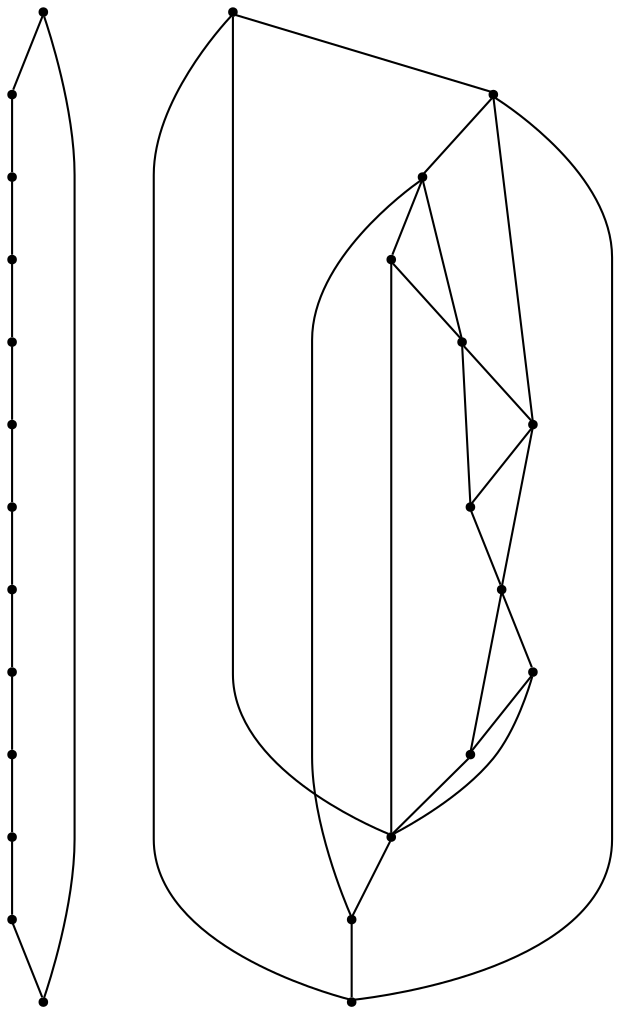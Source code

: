 graph {
  node [shape=point,comment="{\"directed\":false,\"doi\":\"10.1007/978-3-540-31843-9_12\",\"figure\":\"1 (2)\"}"]

  v0 [pos="1305.4928461119187,303.4231039193959"]
  v1 [pos="1356.252289244186,334.423114091922"]
  v2 [pos="1387.258066860465,384.92309374686994"]
  v3 [pos="1156.4651162790697,381.423109005659"]
  v4 [pos="1183.970257994186,332.4230683155548"]
  v5 [pos="1236.9800917514535,306.42310900565894"]
  v6 [pos="1387.5081031976745,440.42312426444806"]
  v7 [pos="1371.0050372456394,490.42312426444806"]
  v8 [pos="1322.495984738372,527.923124264448"]
  v9 [pos="1267.2356967659882,538.6730047372671"]
  v10 [pos="1207.4745957485466,527.923124264448"]
  v11 [pos="1165.9668786337209,491.9231268075796"]
  v12 [pos="1148.9637400072675,438.4230149097931"]
  v13 [pos="941.175070403343,368.9230454273712"]
  v14 [pos="855.4091092841569,286.67308611747535"]
  v15 [pos="909.9192564498546,317.92308611747535"]
  v16 [pos="924.6720044513081,474.9230555998973"]
  v17 [pos="941.6751748728198,424.6730657724233"]
  v18 [pos="878.1633539244186,512.9230352548452"]
  v19 [pos="790.1469862827034,289.4230377979767"]
  v20 [pos="708.6318018713662,365.1731344369741"]
  v21 [pos="736.6370162609011,315.6731776702097"]
  v22 [pos="818.9023255813953,524.6730657724233"]
  v23 [pos="760.1413858103198,512.9230352548452"]
  v24 [pos="718.3836323582849,476.42305814302875"]
  v25 [pos="701.880550508721,423.1731268075796"]

  v0 -- v5 [id="-1",pos="1305.4928461119187,303.4231039193959 1294.7133110589018,298.33101522019797 1282.8106605852581,296.51475074963685 1270.4862645348837,296.51475074963685 1258.367830586953,296.51475074963685 1246.6571612693674,298.2708231738717 1236.9800917514535,306.42310900565894"]
  v1 -- v0 [id="-100",pos="1356.252289244186,334.423114091922 1343.5675957300946,318.56700272574676 1325.8114796327873,307.69084884403185 1305.4928461119187,303.4231039193959"]
  v2 -- v1 [id="-101",pos="1387.258066860465,384.92309374686994 1382.5766441757755,364.8553309097431 1371.9201267212707,347.17906186999016 1356.252289244186,334.423114091922"]
  v2 -- v6 [id="-102",pos="1387.258066860465,384.92309374686994 1391.6671460503608,395.63848048263327 1393.4175327034884,407.3276097615709 1393.4175327034884,419.42302508231916 1393.4175327034884,426.8333622625508 1392.7605331030445,434.0911988069323 1387.5081031976745,440.42312426444806"]
  v3 -- v12 [id="-103",pos="1156.4651162790697,381.423109005659 1149.7731916880357,392.7063868760504 1147.5551235465116,405.8072856760547 1147.5551235465116,419.42302508231916 1147.5551235465116,425.89060190695693 1148.0555869890102,432.2420127656653 1148.9637400072675,438.4230149097931"]
  v4 -- v3 [id="-104",pos="1183.970257994186,332.4230683155548 1170.3857823057833,345.63480130719705 1160.0130779568935,362.08352023086104 1156.4651162790697,381.423109005659"]
  v24 -- v20 [id="-105",pos="718.3836323582849,476.42305814302875 701.7888535610465,475.26892148531397 691.6244821947674,472.81886858817853 681.6226471656977,469.7856756357046 664.590288880814,464.5313116220327 636.5642169331395,454.7232163258087 634.0721202761628,433.94812070406397 632.1092205668605,412.23130348401185 659.1601380813953,393.17714495536603 674.7880450581396,382.6440028655223 683.7105014534884,376.72715309338685 692.9330396075582,371.12310849703266 708.6318018713662,365.1731344369741"]
  v25 -- v24 [id="-106",pos="701.880550508721,423.1731268075796 704.3571942722049,441.852640412276 711.4576506245371,459.0581286091829 718.3836323582849,476.42305814302875"]
  v23 -- v22 [id="-107",pos="760.1413858103198,512.9230352548452 779.7128614681933,521.3447076073685 800.9741324393683,527.4521998870066 818.9023255813953,524.6730657724233"]
  v24 -- v23 [id="-108",pos="718.3836323582849,476.42305814302875 732.0728718737023,488.894706649845 745.6413620320642,501.48589008430724 760.1413858103198,512.9230352548452"]
  v20 -- v15 [id="-114",pos="708.6318018713662,365.1731344369741 724.3639171511628,371.0897934742462 732.0903706395349,374.3439845549754 740.0418059593023,377.1271876799754 765.3923873546512,386.2397365081004 790.2053143168605,388.91892555432435 816.8186046511628,383.65235450940247 844.1653433866279,378.1607163258087 867.6863735465116,365.1523443368764 887.8317859738372,346.0689397958608 894.5747547238371,339.69814104911603 900.9717296511628,332.9939377613556 909.9192564498546,317.92308611747535"]
  v25 -- v13 [id="-115",pos="701.880550508721,423.1731268075796 727.1727561773256,422.55234840588685 735.4242732558139,423.6481837737254 743.6591933139534,424.4856369801056 773.8647529069767,427.5729986337514 802.9826671511628,425.54383400158997 832.5965207122093,418.7857163258087 874.2376180959302,409.35222430106916 907.3145893895348,392.47320615328266 941.175070403343,368.9230454273712"]
  v23 -- v21 [id="-117",pos="760.1413858103198,512.9230352548452 732.8196220930232,507.4939581064077 708.5651435319768,502.9898178883087 685.1732648982558,496.7398178883087 655.0176871366278,488.65215105888166 607.6254996366279,471.7146408863556 610.5760810319767,432.75234026786603 613.8433412063954,398.50653134859516 652.8422692587209,367.59400490002747 678.3720476017442,348.3063868987254 693.4373092296512,337.11050473726704 708.9735192587209,326.50234026786603 736.6370162609011,315.6731776702097"]
  v22 -- v24 [id="-119",pos="818.9023255813953,524.6730657724233 822.0946130087209,499.2231858082306 818.3771984011628,467.0190028655223 790.992941497093,458.51477109468897 774.4190679505814,453.67722633557435 757.7159156976744,459.6731674976837 742.8298510174418,466.8440354176056 737.2996729651163,469.51890114026185 731.9820130813954,472.4315496591421 718.3836323582849,476.42305814302875"]
  v22 -- v18 [id="-121",pos="818.9023255813953,524.6730657724233 843.5075917637507,527.4521998870066 862.2753554342157,522.7713452252686 878.1633539244186,512.9230352548452"]
  v18 -- v16 [id="-122",pos="878.1633539244186,512.9230352548452 897.2769312792284,505.2724676065708 913.0449607343223,491.65963146060795 924.6720044513081,474.9230555998973"]
  v16 -- v17 [id="-123",pos="924.6720044513081,474.9230555998973 935.0989443213066,460.47119136074673 942.3272923921834,443.6083146901988 941.6751748728198,424.6730657724233"]
  v17 -- v13 [id="-124",pos="941.6751748728198,424.6730657724233 946.8045251006614,418.32521935847785 947.4554051598836,411.07470965729163 947.4554051598838,403.67315732515766 947.4554051598836,391.48254350218883 945.6897475694252,379.7016584681695 941.175070403343,368.9230454273712"]
  v19 -- v14 [id="-125",pos="790.1469862827034,289.4230377979767 799.8957316241879,281.62661889953483 811.573347409211,279.8938604501577 823.6532067587209,279.8938604501577 834.8677418074105,279.8938604501577 845.7355975693694,281.38726274752776 855.4091092841569,286.67308611747535"]
  v21 -- v20 [id="-126",pos="736.6370162609011,315.6731776702097 723.0044222185304,329.12941406090044 712.4888404988121,345.7313833822037 708.6318018713662,365.1731344369741"]
  v21 -- v14 [id="-127",pos="736.6370162609011,315.6731776702097 756.4365461482558,333.4232183603139 775.9776617005814,348.60647641695454 801.8658339389535,342.4564214853139 818.4022529069767,338.3230698414337 830.500336119186,327.06894996838685 840.4688499273256,313.7856654631785 843.9736827761628,309.1604721851837 847.2409429505814,304.3356430836212 855.4091092841569,286.67308611747535"]
  v19 -- v13 [id="-128",pos="790.1469862827034,289.4230377979767 814.7848655523255,272.28150490002747 825.9119912790698,267.2356776702097 837.2223837209302,262.63133807060035 862.9146984011628,252.28969378349097 897.0501907703489,240.40233416435035 924.4719658430232,250.0438543466421 954.8651162790698,261.16903745211084 958.1449037063953,293.348043392866 955.2943495639535,321.28968361096497 954.0732921511628,334.2522792327098 951.7437318313953,347.2314052092723 941.175070403343,368.9230454273712"]
  v5 -- v4 [id="-133",pos="1236.9800917514535,306.42310900565894 1215.804210229369,307.3948556399132 1198.089386539121,318.09762483942905 1183.970257994186,332.4230683155548"]
  v17 -- v18 [id="-135",pos="941.6751748728198,424.6730657724233 930.3022256540697,423.41065529065247 924.5927870639534,425.2648524748973 918.9876362645349,427.30215512789204 904.1556867732558,432.7564092782827 889.8113462936046,439.95219988700666 879.5010992005814,452.2980861174754 869.1991824127907,464.8939621754181 866.7903888081395,478.78149472750147 871.9330486918604,494.07715919690247 873.4958393895349,498.70642148531397 875.3586482558139,503.0231329110952 878.1633539244186,512.9230352548452"]
  v19 -- v21 [id="-138",pos="790.1469862827034,289.4230377979767 768.9002230201277,290.6958260560582 751.0276344629776,301.4274900838939 736.6370162609011,315.6731776702097"]
  v13 -- v15 [id="-139",pos="941.175070403343,368.9230454273712 936.507048382794,348.63312867127706 925.7227841411639,330.7854035755497 909.9192564498546,317.92308611747535"]
  v15 -- v14 [id="-140",pos="909.9192564498546,317.92308611747535 896.3433412413594,301.2388796473234 877.3392977263477,289.9469178203384 855.4091092841569,286.67308611747535"]
  v20 -- v25 [id="-141",pos="708.6318018713662,365.1731344369741 702.102245520143,376.6651397950522 699.8510083575582,389.90794370327177 699.8510083575582,403.67315732515766 699.8510083575583,410.34233362036645 700.3794532855014,416.8888794691564 701.880550508721,423.1731268075796"]
  v16 -- v13 [id="-142",pos="924.6720044513081,474.9230555998973 949.3057503633721,468.2730210133087 958.040679505814,464.95652321057435 966.6589843749999,461.3605352548452 983.2745730377907,454.33131976005353 1011.1755632267442,442.1855779794546 1017.7310047238371,423.9314886239858 1024.4947038517441,404.0523382333608 1000.619476744186,390.1856593596629 986.0209029796512,382.9189153817983 977.2734465843023,378.62738095797016 968.2134447674418,374.81471819755353 941.175070403343,368.9230454273712"]
  v18 -- v23 [id="-144",pos="878.1633539244186,512.9230352548452 875.9004360465116,525.2521368173452 872.3872728924418,534.4648850269806 868.4406795058139,543.3605047372671 860.7100926598837,560.6230271168243 847.1075944767442,586.4106349456003 824.9075853924419,585.5398667164337 803.2786155523256,584.2065028655222 787.0797329215117,558.619039486616 777.1737281976744,541.8898117847931 772.6187045784884,534.0063584156525 768.3053869912791,525.9815069345327 760.1413858103198,512.9230352548452"]
  v12 -- v11 [id="-146",pos="1148.9637400072675,438.4230149097931 1151.9284411666715,457.13725052932125 1159.0568436563885,474.4438048502546 1165.9668786337209,491.9231268075796"]
  v11 -- v10 [id="-147",pos="1165.9668786337209,491.9231268075796 1179.6717290196414,504.1641226535726 1193.1141389789923,516.6107235035272 1207.4745957485466,527.923124264448"]
  v10 -- v9 [id="-148",pos="1207.4745957485466,527.923124264448 1226.8901493243752,536.2774327694001 1247.9853155338242,542.3315537281525 1267.2356967659882,538.6730047372671"]
  v7 -- v6 [id="-150",pos="1371.0050372456394,490.42312426444806 1381.0917973223222,475.9239942371303 1388.2744325767728,459.2148180516868 1387.5081031976745,440.42312426444806"]
  v8 -- v7 [id="-151",pos="1322.495984738372,527.923124264448 1342.5820759339244,521.1642391735535 1358.8382046466186,507.34742106088385 1371.0050372456394,490.42312426444806"]
  v9 -- v8 [id="-152",pos="1267.2356967659882,538.6730047372671 1289.5202752615864,542.3315537281525 1307.5483279539446,537.9993545600682 1322.495984738372,527.923124264448"]
}